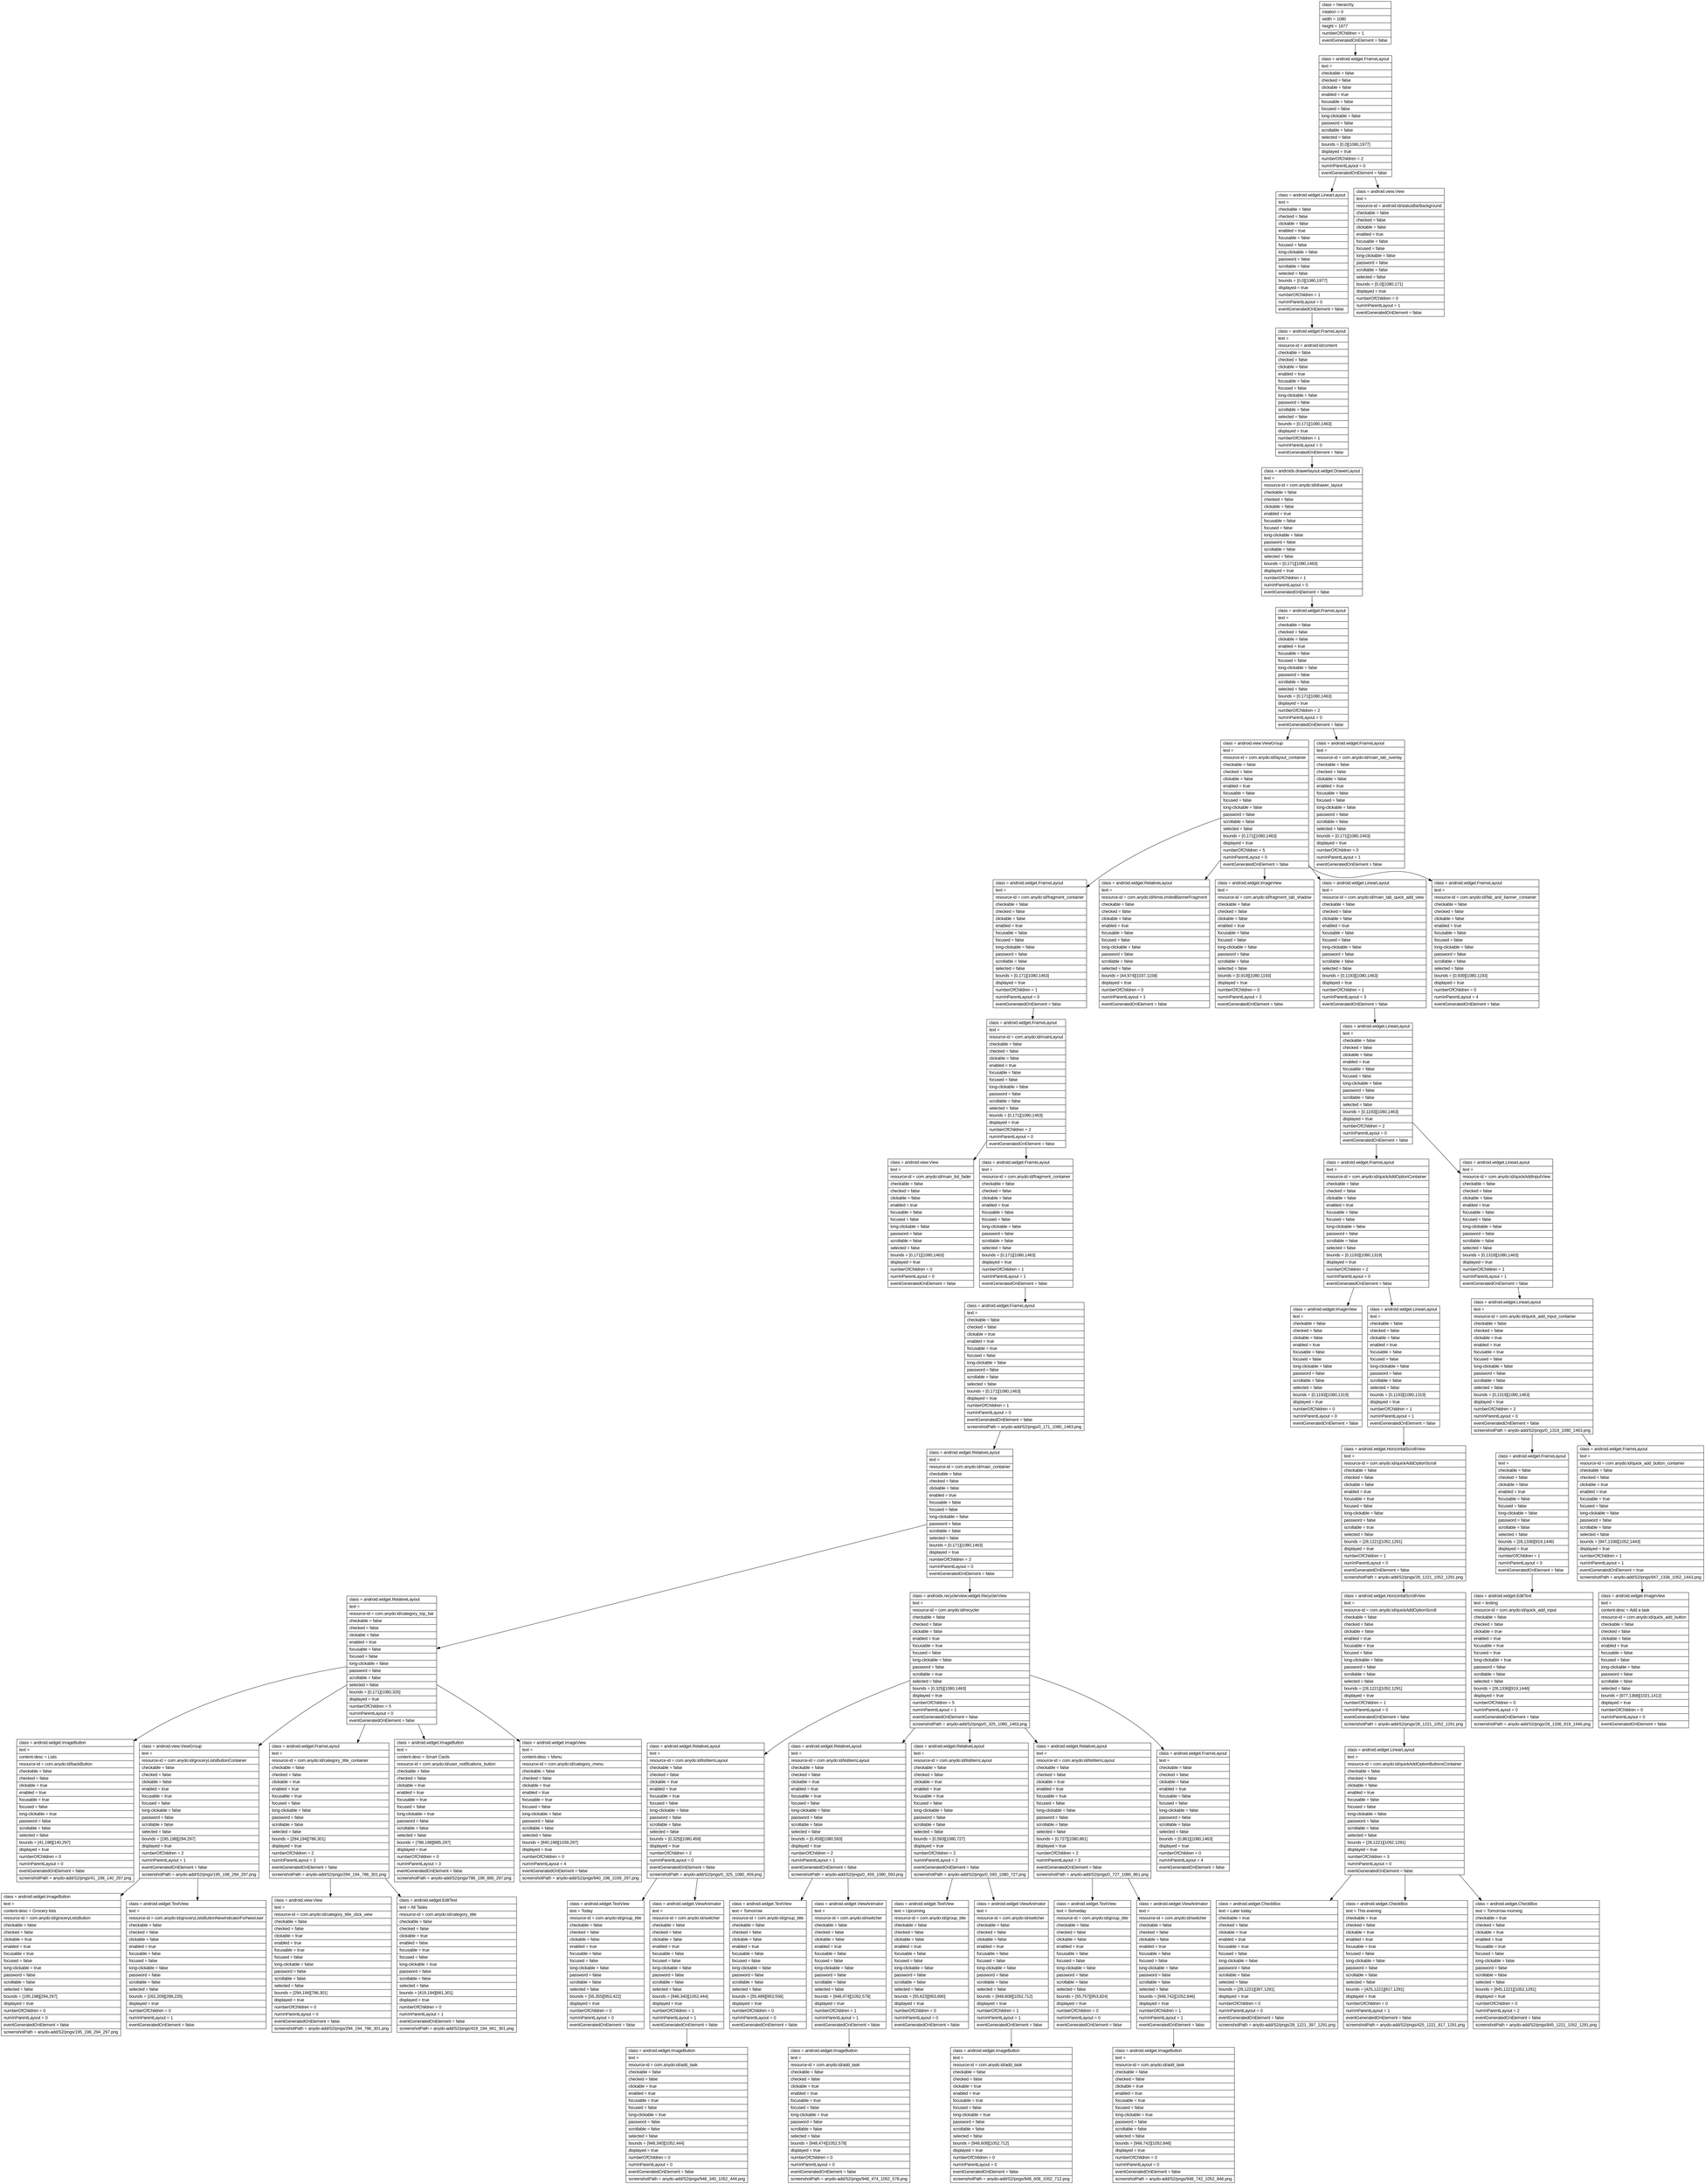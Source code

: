 digraph Layout {

	node [shape=record fontname=Arial];

	0	[label="{class = hierarchy\l|rotation = 0\l|width = 1080\l|height = 1977\l|numberOfChildren = 1\l|eventGeneratedOnElement = false \l}"]
	1	[label="{class = android.widget.FrameLayout\l|text = \l|checkable = false\l|checked = false\l|clickable = false\l|enabled = true\l|focusable = false\l|focused = false\l|long-clickable = false\l|password = false\l|scrollable = false\l|selected = false\l|bounds = [0,0][1080,1977]\l|displayed = true\l|numberOfChildren = 2\l|numInParentLayout = 0\l|eventGeneratedOnElement = false \l}"]
	2	[label="{class = android.widget.LinearLayout\l|text = \l|checkable = false\l|checked = false\l|clickable = false\l|enabled = true\l|focusable = false\l|focused = false\l|long-clickable = false\l|password = false\l|scrollable = false\l|selected = false\l|bounds = [0,0][1080,1977]\l|displayed = true\l|numberOfChildren = 1\l|numInParentLayout = 0\l|eventGeneratedOnElement = false \l}"]
	3	[label="{class = android.view.View\l|text = \l|resource-id = android:id/statusBarBackground\l|checkable = false\l|checked = false\l|clickable = false\l|enabled = true\l|focusable = false\l|focused = false\l|long-clickable = false\l|password = false\l|scrollable = false\l|selected = false\l|bounds = [0,0][1080,171]\l|displayed = true\l|numberOfChildren = 0\l|numInParentLayout = 1\l|eventGeneratedOnElement = false \l}"]
	4	[label="{class = android.widget.FrameLayout\l|text = \l|resource-id = android:id/content\l|checkable = false\l|checked = false\l|clickable = false\l|enabled = true\l|focusable = false\l|focused = false\l|long-clickable = false\l|password = false\l|scrollable = false\l|selected = false\l|bounds = [0,171][1080,1463]\l|displayed = true\l|numberOfChildren = 1\l|numInParentLayout = 0\l|eventGeneratedOnElement = false \l}"]
	5	[label="{class = androidx.drawerlayout.widget.DrawerLayout\l|text = \l|resource-id = com.anydo:id/drawer_layout\l|checkable = false\l|checked = false\l|clickable = false\l|enabled = true\l|focusable = false\l|focused = false\l|long-clickable = false\l|password = false\l|scrollable = false\l|selected = false\l|bounds = [0,171][1080,1463]\l|displayed = true\l|numberOfChildren = 1\l|numInParentLayout = 0\l|eventGeneratedOnElement = false \l}"]
	6	[label="{class = android.widget.FrameLayout\l|text = \l|checkable = false\l|checked = false\l|clickable = false\l|enabled = true\l|focusable = false\l|focused = false\l|long-clickable = false\l|password = false\l|scrollable = false\l|selected = false\l|bounds = [0,171][1080,1463]\l|displayed = true\l|numberOfChildren = 2\l|numInParentLayout = 0\l|eventGeneratedOnElement = false \l}"]
	7	[label="{class = android.view.ViewGroup\l|text = \l|resource-id = com.anydo:id/layout_container\l|checkable = false\l|checked = false\l|clickable = false\l|enabled = true\l|focusable = false\l|focused = false\l|long-clickable = false\l|password = false\l|scrollable = false\l|selected = false\l|bounds = [0,171][1080,1463]\l|displayed = true\l|numberOfChildren = 5\l|numInParentLayout = 0\l|eventGeneratedOnElement = false \l}"]
	8	[label="{class = android.widget.FrameLayout\l|text = \l|resource-id = com.anydo:id/main_tab_overlay\l|checkable = false\l|checked = false\l|clickable = false\l|enabled = true\l|focusable = false\l|focused = false\l|long-clickable = false\l|password = false\l|scrollable = false\l|selected = false\l|bounds = [0,171][1080,1463]\l|displayed = true\l|numberOfChildren = 0\l|numInParentLayout = 1\l|eventGeneratedOnElement = false \l}"]
	9	[label="{class = android.widget.FrameLayout\l|text = \l|resource-id = com.anydo:id/fragment_container\l|checkable = false\l|checked = false\l|clickable = false\l|enabled = true\l|focusable = false\l|focused = false\l|long-clickable = false\l|password = false\l|scrollable = false\l|selected = false\l|bounds = [0,171][1080,1463]\l|displayed = true\l|numberOfChildren = 1\l|numInParentLayout = 0\l|eventGeneratedOnElement = false \l}"]
	10	[label="{class = android.widget.RelativeLayout\l|text = \l|resource-id = com.anydo:id/timeLimitedBannerFragment\l|checkable = false\l|checked = false\l|clickable = false\l|enabled = true\l|focusable = false\l|focused = false\l|long-clickable = false\l|password = false\l|scrollable = false\l|selected = false\l|bounds = [44,974][1037,1158]\l|displayed = true\l|numberOfChildren = 0\l|numInParentLayout = 1\l|eventGeneratedOnElement = false \l}"]
	11	[label="{class = android.widget.ImageView\l|text = \l|resource-id = com.anydo:id/fragment_tab_shadow\l|checkable = false\l|checked = false\l|clickable = false\l|enabled = true\l|focusable = false\l|focused = false\l|long-clickable = false\l|password = false\l|scrollable = false\l|selected = false\l|bounds = [0,918][1080,1193]\l|displayed = true\l|numberOfChildren = 0\l|numInParentLayout = 2\l|eventGeneratedOnElement = false \l}"]
	12	[label="{class = android.widget.LinearLayout\l|text = \l|resource-id = com.anydo:id/main_tab_quick_add_view\l|checkable = false\l|checked = false\l|clickable = false\l|enabled = true\l|focusable = false\l|focused = false\l|long-clickable = false\l|password = false\l|scrollable = false\l|selected = false\l|bounds = [0,1193][1080,1463]\l|displayed = true\l|numberOfChildren = 1\l|numInParentLayout = 3\l|eventGeneratedOnElement = false \l}"]
	13	[label="{class = android.widget.FrameLayout\l|text = \l|resource-id = com.anydo:id/fab_and_banner_container\l|checkable = false\l|checked = false\l|clickable = false\l|enabled = true\l|focusable = false\l|focused = false\l|long-clickable = false\l|password = false\l|scrollable = false\l|selected = false\l|bounds = [0,939][1080,1193]\l|displayed = true\l|numberOfChildren = 0\l|numInParentLayout = 4\l|eventGeneratedOnElement = false \l}"]
	14	[label="{class = android.widget.FrameLayout\l|text = \l|resource-id = com.anydo:id/mainLayout\l|checkable = false\l|checked = false\l|clickable = false\l|enabled = true\l|focusable = false\l|focused = false\l|long-clickable = false\l|password = false\l|scrollable = false\l|selected = false\l|bounds = [0,171][1080,1463]\l|displayed = true\l|numberOfChildren = 2\l|numInParentLayout = 0\l|eventGeneratedOnElement = false \l}"]
	15	[label="{class = android.widget.LinearLayout\l|text = \l|checkable = false\l|checked = false\l|clickable = false\l|enabled = true\l|focusable = false\l|focused = false\l|long-clickable = false\l|password = false\l|scrollable = false\l|selected = false\l|bounds = [0,1193][1080,1463]\l|displayed = true\l|numberOfChildren = 2\l|numInParentLayout = 0\l|eventGeneratedOnElement = false \l}"]
	16	[label="{class = android.view.View\l|text = \l|resource-id = com.anydo:id/main_list_fader\l|checkable = false\l|checked = false\l|clickable = false\l|enabled = true\l|focusable = false\l|focused = false\l|long-clickable = false\l|password = false\l|scrollable = false\l|selected = false\l|bounds = [0,171][1080,1463]\l|displayed = true\l|numberOfChildren = 0\l|numInParentLayout = 0\l|eventGeneratedOnElement = false \l}"]
	17	[label="{class = android.widget.FrameLayout\l|text = \l|resource-id = com.anydo:id/fragment_container\l|checkable = false\l|checked = false\l|clickable = false\l|enabled = true\l|focusable = false\l|focused = false\l|long-clickable = false\l|password = false\l|scrollable = false\l|selected = false\l|bounds = [0,171][1080,1463]\l|displayed = true\l|numberOfChildren = 1\l|numInParentLayout = 1\l|eventGeneratedOnElement = false \l}"]
	18	[label="{class = android.widget.FrameLayout\l|text = \l|resource-id = com.anydo:id/quickAddOptionContainer\l|checkable = false\l|checked = false\l|clickable = false\l|enabled = true\l|focusable = false\l|focused = false\l|long-clickable = false\l|password = false\l|scrollable = false\l|selected = false\l|bounds = [0,1193][1080,1319]\l|displayed = true\l|numberOfChildren = 2\l|numInParentLayout = 0\l|eventGeneratedOnElement = false \l}"]
	19	[label="{class = android.widget.LinearLayout\l|text = \l|resource-id = com.anydo:id/quickAddInputView\l|checkable = false\l|checked = false\l|clickable = false\l|enabled = true\l|focusable = false\l|focused = false\l|long-clickable = false\l|password = false\l|scrollable = false\l|selected = false\l|bounds = [0,1319][1080,1463]\l|displayed = true\l|numberOfChildren = 1\l|numInParentLayout = 1\l|eventGeneratedOnElement = false \l}"]
	20	[label="{class = android.widget.FrameLayout\l|text = \l|checkable = false\l|checked = false\l|clickable = true\l|enabled = true\l|focusable = true\l|focused = false\l|long-clickable = false\l|password = false\l|scrollable = false\l|selected = false\l|bounds = [0,171][1080,1463]\l|displayed = true\l|numberOfChildren = 1\l|numInParentLayout = 0\l|eventGeneratedOnElement = false \l|screenshotPath = anydo-add/S2/pngs/0_171_1080_1463.png\l}"]
	21	[label="{class = android.widget.ImageView\l|text = \l|checkable = false\l|checked = false\l|clickable = false\l|enabled = true\l|focusable = false\l|focused = false\l|long-clickable = false\l|password = false\l|scrollable = false\l|selected = false\l|bounds = [0,1193][1080,1319]\l|displayed = true\l|numberOfChildren = 0\l|numInParentLayout = 0\l|eventGeneratedOnElement = false \l}"]
	22	[label="{class = android.widget.LinearLayout\l|text = \l|checkable = false\l|checked = false\l|clickable = false\l|enabled = true\l|focusable = false\l|focused = false\l|long-clickable = false\l|password = false\l|scrollable = false\l|selected = false\l|bounds = [0,1193][1080,1319]\l|displayed = true\l|numberOfChildren = 1\l|numInParentLayout = 1\l|eventGeneratedOnElement = false \l}"]
	23	[label="{class = android.widget.LinearLayout\l|text = \l|resource-id = com.anydo:id/quick_add_input_container\l|checkable = false\l|checked = false\l|clickable = true\l|enabled = true\l|focusable = true\l|focused = false\l|long-clickable = false\l|password = false\l|scrollable = false\l|selected = false\l|bounds = [0,1319][1080,1463]\l|displayed = true\l|numberOfChildren = 2\l|numInParentLayout = 0\l|eventGeneratedOnElement = false \l|screenshotPath = anydo-add/S2/pngs/0_1319_1080_1463.png\l}"]
	24	[label="{class = android.widget.RelativeLayout\l|text = \l|resource-id = com.anydo:id/main_container\l|checkable = false\l|checked = false\l|clickable = false\l|enabled = true\l|focusable = false\l|focused = false\l|long-clickable = false\l|password = false\l|scrollable = false\l|selected = false\l|bounds = [0,171][1080,1463]\l|displayed = true\l|numberOfChildren = 2\l|numInParentLayout = 0\l|eventGeneratedOnElement = false \l}"]
	25	[label="{class = android.widget.HorizontalScrollView\l|text = \l|resource-id = com.anydo:id/quickAddOptionScroll\l|checkable = false\l|checked = false\l|clickable = false\l|enabled = true\l|focusable = true\l|focused = false\l|long-clickable = false\l|password = false\l|scrollable = true\l|selected = false\l|bounds = [28,1221][1052,1291]\l|displayed = true\l|numberOfChildren = 1\l|numInParentLayout = 0\l|eventGeneratedOnElement = false \l|screenshotPath = anydo-add/S2/pngs/28_1221_1052_1291.png\l}"]
	26	[label="{class = android.widget.FrameLayout\l|text = \l|checkable = false\l|checked = false\l|clickable = false\l|enabled = true\l|focusable = false\l|focused = false\l|long-clickable = false\l|password = false\l|scrollable = false\l|selected = false\l|bounds = [28,1336][919,1446]\l|displayed = true\l|numberOfChildren = 1\l|numInParentLayout = 0\l|eventGeneratedOnElement = false \l}"]
	27	[label="{class = android.widget.FrameLayout\l|text = \l|resource-id = com.anydo:id/quick_add_button_container\l|checkable = false\l|checked = false\l|clickable = true\l|enabled = true\l|focusable = true\l|focused = false\l|long-clickable = false\l|password = false\l|scrollable = false\l|selected = false\l|bounds = [947,1338][1052,1443]\l|displayed = true\l|numberOfChildren = 1\l|numInParentLayout = 1\l|eventGeneratedOnElement = true \l|screenshotPath = anydo-add/S2/pngs/947_1338_1052_1443.png\l}"]
	28	[label="{class = android.widget.RelativeLayout\l|text = \l|resource-id = com.anydo:id/category_top_bar\l|checkable = false\l|checked = false\l|clickable = false\l|enabled = true\l|focusable = false\l|focused = false\l|long-clickable = false\l|password = false\l|scrollable = false\l|selected = false\l|bounds = [0,171][1080,325]\l|displayed = true\l|numberOfChildren = 5\l|numInParentLayout = 0\l|eventGeneratedOnElement = false \l}"]
	29	[label="{class = androidx.recyclerview.widget.RecyclerView\l|text = \l|resource-id = com.anydo:id/recycler\l|checkable = false\l|checked = false\l|clickable = false\l|enabled = true\l|focusable = true\l|focused = false\l|long-clickable = false\l|password = false\l|scrollable = true\l|selected = false\l|bounds = [0,325][1080,1463]\l|displayed = true\l|numberOfChildren = 5\l|numInParentLayout = 1\l|eventGeneratedOnElement = false \l|screenshotPath = anydo-add/S2/pngs/0_325_1080_1463.png\l}"]
	30	[label="{class = android.widget.HorizontalScrollView\l|text = \l|resource-id = com.anydo:id/quickAddOptionScroll\l|checkable = false\l|checked = false\l|clickable = false\l|enabled = true\l|focusable = true\l|focused = false\l|long-clickable = false\l|password = false\l|scrollable = false\l|selected = false\l|bounds = [28,1221][1052,1291]\l|displayed = true\l|numberOfChildren = 1\l|numInParentLayout = 0\l|eventGeneratedOnElement = false \l|screenshotPath = anydo-add/S2/pngs/28_1221_1052_1291.png\l}"]
	31	[label="{class = android.widget.EditText\l|text = testing\l|resource-id = com.anydo:id/quick_add_input\l|checkable = false\l|checked = false\l|clickable = true\l|enabled = true\l|focusable = true\l|focused = true\l|long-clickable = true\l|password = false\l|scrollable = false\l|selected = false\l|bounds = [28,1336][919,1446]\l|displayed = true\l|numberOfChildren = 0\l|numInParentLayout = 0\l|eventGeneratedOnElement = false \l|screenshotPath = anydo-add/S2/pngs/28_1336_919_1446.png\l}"]
	32	[label="{class = android.widget.ImageView\l|text = \l|content-desc = Add a task\l|resource-id = com.anydo:id/quick_add_button\l|checkable = false\l|checked = false\l|clickable = false\l|enabled = true\l|focusable = false\l|focused = false\l|long-clickable = false\l|password = false\l|scrollable = false\l|selected = false\l|bounds = [977,1368][1021,1412]\l|displayed = true\l|numberOfChildren = 0\l|numInParentLayout = 0\l|eventGeneratedOnElement = false \l}"]
	33	[label="{class = android.widget.ImageButton\l|text = \l|content-desc = Lists\l|resource-id = com.anydo:id/backButton\l|checkable = false\l|checked = false\l|clickable = true\l|enabled = true\l|focusable = true\l|focused = false\l|long-clickable = true\l|password = false\l|scrollable = false\l|selected = false\l|bounds = [41,198][140,297]\l|displayed = true\l|numberOfChildren = 0\l|numInParentLayout = 0\l|eventGeneratedOnElement = false \l|screenshotPath = anydo-add/S2/pngs/41_198_140_297.png\l}"]
	34	[label="{class = android.view.ViewGroup\l|text = \l|resource-id = com.anydo:id/groceryListsButtonContainer\l|checkable = false\l|checked = false\l|clickable = false\l|enabled = true\l|focusable = true\l|focused = false\l|long-clickable = false\l|password = false\l|scrollable = false\l|selected = false\l|bounds = [195,198][294,297]\l|displayed = true\l|numberOfChildren = 2\l|numInParentLayout = 1\l|eventGeneratedOnElement = false \l|screenshotPath = anydo-add/S2/pngs/195_198_294_297.png\l}"]
	35	[label="{class = android.widget.FrameLayout\l|text = \l|resource-id = com.anydo:id/category_title_container\l|checkable = false\l|checked = false\l|clickable = true\l|enabled = true\l|focusable = true\l|focused = false\l|long-clickable = false\l|password = false\l|scrollable = false\l|selected = false\l|bounds = [294,194][786,301]\l|displayed = true\l|numberOfChildren = 2\l|numInParentLayout = 2\l|eventGeneratedOnElement = false \l|screenshotPath = anydo-add/S2/pngs/294_194_786_301.png\l}"]
	36	[label="{class = android.widget.ImageButton\l|text = \l|content-desc = Smart Cards\l|resource-id = com.anydo:id/user_notifications_button\l|checkable = false\l|checked = false\l|clickable = true\l|enabled = true\l|focusable = true\l|focused = false\l|long-clickable = true\l|password = false\l|scrollable = false\l|selected = false\l|bounds = [786,198][885,297]\l|displayed = true\l|numberOfChildren = 0\l|numInParentLayout = 3\l|eventGeneratedOnElement = false \l|screenshotPath = anydo-add/S2/pngs/786_198_885_297.png\l}"]
	37	[label="{class = android.widget.ImageView\l|text = \l|content-desc = Menu\l|resource-id = com.anydo:id/category_menu\l|checkable = false\l|checked = false\l|clickable = true\l|enabled = true\l|focusable = true\l|focused = false\l|long-clickable = false\l|password = false\l|scrollable = false\l|selected = false\l|bounds = [940,198][1039,297]\l|displayed = true\l|numberOfChildren = 0\l|numInParentLayout = 4\l|eventGeneratedOnElement = false \l|screenshotPath = anydo-add/S2/pngs/940_198_1039_297.png\l}"]
	38	[label="{class = android.widget.RelativeLayout\l|text = \l|resource-id = com.anydo:id/listItemLayout\l|checkable = false\l|checked = false\l|clickable = true\l|enabled = true\l|focusable = true\l|focused = false\l|long-clickable = false\l|password = false\l|scrollable = false\l|selected = false\l|bounds = [0,325][1080,459]\l|displayed = true\l|numberOfChildren = 2\l|numInParentLayout = 0\l|eventGeneratedOnElement = false \l|screenshotPath = anydo-add/S2/pngs/0_325_1080_459.png\l}"]
	39	[label="{class = android.widget.RelativeLayout\l|text = \l|resource-id = com.anydo:id/listItemLayout\l|checkable = false\l|checked = false\l|clickable = true\l|enabled = true\l|focusable = true\l|focused = false\l|long-clickable = false\l|password = false\l|scrollable = false\l|selected = false\l|bounds = [0,459][1080,593]\l|displayed = true\l|numberOfChildren = 2\l|numInParentLayout = 1\l|eventGeneratedOnElement = false \l|screenshotPath = anydo-add/S2/pngs/0_459_1080_593.png\l}"]
	40	[label="{class = android.widget.RelativeLayout\l|text = \l|resource-id = com.anydo:id/listItemLayout\l|checkable = false\l|checked = false\l|clickable = true\l|enabled = true\l|focusable = true\l|focused = false\l|long-clickable = false\l|password = false\l|scrollable = false\l|selected = false\l|bounds = [0,593][1080,727]\l|displayed = true\l|numberOfChildren = 2\l|numInParentLayout = 2\l|eventGeneratedOnElement = false \l|screenshotPath = anydo-add/S2/pngs/0_593_1080_727.png\l}"]
	41	[label="{class = android.widget.RelativeLayout\l|text = \l|resource-id = com.anydo:id/listItemLayout\l|checkable = false\l|checked = false\l|clickable = true\l|enabled = true\l|focusable = true\l|focused = false\l|long-clickable = false\l|password = false\l|scrollable = false\l|selected = false\l|bounds = [0,727][1080,861]\l|displayed = true\l|numberOfChildren = 2\l|numInParentLayout = 3\l|eventGeneratedOnElement = false \l|screenshotPath = anydo-add/S2/pngs/0_727_1080_861.png\l}"]
	42	[label="{class = android.widget.FrameLayout\l|text = \l|checkable = false\l|checked = false\l|clickable = false\l|enabled = true\l|focusable = false\l|focused = false\l|long-clickable = false\l|password = false\l|scrollable = false\l|selected = false\l|bounds = [0,861][1080,1463]\l|displayed = true\l|numberOfChildren = 0\l|numInParentLayout = 4\l|eventGeneratedOnElement = false \l}"]
	43	[label="{class = android.widget.LinearLayout\l|text = \l|resource-id = com.anydo:id/quickAddOptionButtonsContainer\l|checkable = false\l|checked = false\l|clickable = false\l|enabled = true\l|focusable = false\l|focused = false\l|long-clickable = false\l|password = false\l|scrollable = false\l|selected = false\l|bounds = [28,1221][1052,1291]\l|displayed = true\l|numberOfChildren = 3\l|numInParentLayout = 0\l|eventGeneratedOnElement = false \l}"]
	44	[label="{class = android.widget.ImageButton\l|text = \l|content-desc = Grocery lists\l|resource-id = com.anydo:id/groceryListsButton\l|checkable = false\l|checked = false\l|clickable = true\l|enabled = true\l|focusable = true\l|focused = false\l|long-clickable = true\l|password = false\l|scrollable = false\l|selected = false\l|bounds = [195,198][294,297]\l|displayed = true\l|numberOfChildren = 0\l|numInParentLayout = 0\l|eventGeneratedOnElement = false \l|screenshotPath = anydo-add/S2/pngs/195_198_294_297.png\l}"]
	45	[label="{class = android.widget.TextView\l|text = \l|resource-id = com.anydo:id/groceryListsButtonNewIndicatorForNewUser\l|checkable = false\l|checked = false\l|clickable = false\l|enabled = true\l|focusable = false\l|focused = false\l|long-clickable = false\l|password = false\l|scrollable = false\l|selected = false\l|bounds = [262,209][288,235]\l|displayed = true\l|numberOfChildren = 0\l|numInParentLayout = 1\l|eventGeneratedOnElement = false \l}"]
	46	[label="{class = android.view.View\l|text = \l|resource-id = com.anydo:id/category_title_click_view\l|checkable = false\l|checked = false\l|clickable = true\l|enabled = true\l|focusable = true\l|focused = false\l|long-clickable = false\l|password = false\l|scrollable = false\l|selected = false\l|bounds = [294,194][786,301]\l|displayed = true\l|numberOfChildren = 0\l|numInParentLayout = 0\l|eventGeneratedOnElement = false \l|screenshotPath = anydo-add/S2/pngs/294_194_786_301.png\l}"]
	47	[label="{class = android.widget.EditText\l|text = All Tasks\l|resource-id = com.anydo:id/category_title\l|checkable = false\l|checked = false\l|clickable = true\l|enabled = false\l|focusable = true\l|focused = false\l|long-clickable = true\l|password = false\l|scrollable = false\l|selected = false\l|bounds = [419,194][661,301]\l|displayed = true\l|numberOfChildren = 0\l|numInParentLayout = 1\l|eventGeneratedOnElement = false \l|screenshotPath = anydo-add/S2/pngs/419_194_661_301.png\l}"]
	48	[label="{class = android.widget.TextView\l|text = Today\l|resource-id = com.anydo:id/group_title\l|checkable = false\l|checked = false\l|clickable = false\l|enabled = true\l|focusable = false\l|focused = false\l|long-clickable = false\l|password = false\l|scrollable = false\l|selected = false\l|bounds = [55,355][953,422]\l|displayed = true\l|numberOfChildren = 0\l|numInParentLayout = 0\l|eventGeneratedOnElement = false \l}"]
	49	[label="{class = android.widget.ViewAnimator\l|text = \l|resource-id = com.anydo:id/switcher\l|checkable = false\l|checked = false\l|clickable = false\l|enabled = true\l|focusable = false\l|focused = false\l|long-clickable = false\l|password = false\l|scrollable = false\l|selected = false\l|bounds = [948,340][1052,444]\l|displayed = true\l|numberOfChildren = 1\l|numInParentLayout = 1\l|eventGeneratedOnElement = false \l}"]
	50	[label="{class = android.widget.TextView\l|text = Tomorrow\l|resource-id = com.anydo:id/group_title\l|checkable = false\l|checked = false\l|clickable = false\l|enabled = true\l|focusable = false\l|focused = false\l|long-clickable = false\l|password = false\l|scrollable = false\l|selected = false\l|bounds = [55,489][953,556]\l|displayed = true\l|numberOfChildren = 0\l|numInParentLayout = 0\l|eventGeneratedOnElement = false \l}"]
	51	[label="{class = android.widget.ViewAnimator\l|text = \l|resource-id = com.anydo:id/switcher\l|checkable = false\l|checked = false\l|clickable = false\l|enabled = true\l|focusable = false\l|focused = false\l|long-clickable = false\l|password = false\l|scrollable = false\l|selected = false\l|bounds = [948,474][1052,578]\l|displayed = true\l|numberOfChildren = 1\l|numInParentLayout = 1\l|eventGeneratedOnElement = false \l}"]
	52	[label="{class = android.widget.TextView\l|text = Upcoming\l|resource-id = com.anydo:id/group_title\l|checkable = false\l|checked = false\l|clickable = false\l|enabled = true\l|focusable = false\l|focused = false\l|long-clickable = false\l|password = false\l|scrollable = false\l|selected = false\l|bounds = [55,623][953,690]\l|displayed = true\l|numberOfChildren = 0\l|numInParentLayout = 0\l|eventGeneratedOnElement = false \l}"]
	53	[label="{class = android.widget.ViewAnimator\l|text = \l|resource-id = com.anydo:id/switcher\l|checkable = false\l|checked = false\l|clickable = false\l|enabled = true\l|focusable = false\l|focused = false\l|long-clickable = false\l|password = false\l|scrollable = false\l|selected = false\l|bounds = [948,608][1052,712]\l|displayed = true\l|numberOfChildren = 1\l|numInParentLayout = 1\l|eventGeneratedOnElement = false \l}"]
	54	[label="{class = android.widget.TextView\l|text = Someday\l|resource-id = com.anydo:id/group_title\l|checkable = false\l|checked = false\l|clickable = false\l|enabled = true\l|focusable = false\l|focused = false\l|long-clickable = false\l|password = false\l|scrollable = false\l|selected = false\l|bounds = [55,757][953,824]\l|displayed = true\l|numberOfChildren = 0\l|numInParentLayout = 0\l|eventGeneratedOnElement = false \l}"]
	55	[label="{class = android.widget.ViewAnimator\l|text = \l|resource-id = com.anydo:id/switcher\l|checkable = false\l|checked = false\l|clickable = false\l|enabled = true\l|focusable = false\l|focused = false\l|long-clickable = false\l|password = false\l|scrollable = false\l|selected = false\l|bounds = [948,742][1052,846]\l|displayed = true\l|numberOfChildren = 1\l|numInParentLayout = 1\l|eventGeneratedOnElement = false \l}"]
	56	[label="{class = android.widget.CheckBox\l|text = Later today\l|checkable = true\l|checked = false\l|clickable = true\l|enabled = true\l|focusable = true\l|focused = false\l|long-clickable = false\l|password = false\l|scrollable = false\l|selected = false\l|bounds = [28,1221][397,1291]\l|displayed = true\l|numberOfChildren = 0\l|numInParentLayout = 0\l|eventGeneratedOnElement = false \l|screenshotPath = anydo-add/S2/pngs/28_1221_397_1291.png\l}"]
	57	[label="{class = android.widget.CheckBox\l|text = This evening\l|checkable = true\l|checked = false\l|clickable = true\l|enabled = true\l|focusable = true\l|focused = false\l|long-clickable = false\l|password = false\l|scrollable = false\l|selected = false\l|bounds = [425,1221][817,1291]\l|displayed = true\l|numberOfChildren = 0\l|numInParentLayout = 1\l|eventGeneratedOnElement = false \l|screenshotPath = anydo-add/S2/pngs/425_1221_817_1291.png\l}"]
	58	[label="{class = android.widget.CheckBox\l|text = Tomorrow morning\l|checkable = true\l|checked = false\l|clickable = true\l|enabled = true\l|focusable = true\l|focused = false\l|long-clickable = false\l|password = false\l|scrollable = false\l|selected = false\l|bounds = [845,1221][1052,1291]\l|displayed = true\l|numberOfChildren = 0\l|numInParentLayout = 2\l|eventGeneratedOnElement = false \l|screenshotPath = anydo-add/S2/pngs/845_1221_1052_1291.png\l}"]
	59	[label="{class = android.widget.ImageButton\l|text = \l|resource-id = com.anydo:id/add_task\l|checkable = false\l|checked = false\l|clickable = true\l|enabled = true\l|focusable = true\l|focused = false\l|long-clickable = true\l|password = false\l|scrollable = false\l|selected = false\l|bounds = [948,340][1052,444]\l|displayed = true\l|numberOfChildren = 0\l|numInParentLayout = 0\l|eventGeneratedOnElement = false \l|screenshotPath = anydo-add/S2/pngs/948_340_1052_444.png\l}"]
	60	[label="{class = android.widget.ImageButton\l|text = \l|resource-id = com.anydo:id/add_task\l|checkable = false\l|checked = false\l|clickable = true\l|enabled = true\l|focusable = true\l|focused = false\l|long-clickable = true\l|password = false\l|scrollable = false\l|selected = false\l|bounds = [948,474][1052,578]\l|displayed = true\l|numberOfChildren = 0\l|numInParentLayout = 0\l|eventGeneratedOnElement = false \l|screenshotPath = anydo-add/S2/pngs/948_474_1052_578.png\l}"]
	61	[label="{class = android.widget.ImageButton\l|text = \l|resource-id = com.anydo:id/add_task\l|checkable = false\l|checked = false\l|clickable = true\l|enabled = true\l|focusable = true\l|focused = false\l|long-clickable = true\l|password = false\l|scrollable = false\l|selected = false\l|bounds = [948,608][1052,712]\l|displayed = true\l|numberOfChildren = 0\l|numInParentLayout = 0\l|eventGeneratedOnElement = false \l|screenshotPath = anydo-add/S2/pngs/948_608_1052_712.png\l}"]
	62	[label="{class = android.widget.ImageButton\l|text = \l|resource-id = com.anydo:id/add_task\l|checkable = false\l|checked = false\l|clickable = true\l|enabled = true\l|focusable = true\l|focused = false\l|long-clickable = true\l|password = false\l|scrollable = false\l|selected = false\l|bounds = [948,742][1052,846]\l|displayed = true\l|numberOfChildren = 0\l|numInParentLayout = 0\l|eventGeneratedOnElement = false \l|screenshotPath = anydo-add/S2/pngs/948_742_1052_846.png\l}"]


	0 -> 1
	1 -> 2
	1 -> 3
	2 -> 4
	4 -> 5
	5 -> 6
	6 -> 7
	6 -> 8
	7 -> 9
	7 -> 10
	7 -> 11
	7 -> 12
	7 -> 13
	9 -> 14
	12 -> 15
	14 -> 16
	14 -> 17
	15 -> 18
	15 -> 19
	17 -> 20
	18 -> 21
	18 -> 22
	19 -> 23
	20 -> 24
	22 -> 25
	23 -> 26
	23 -> 27
	24 -> 28
	24 -> 29
	25 -> 30
	26 -> 31
	27 -> 32
	28 -> 33
	28 -> 34
	28 -> 35
	28 -> 36
	28 -> 37
	29 -> 38
	29 -> 39
	29 -> 40
	29 -> 41
	29 -> 42
	30 -> 43
	34 -> 44
	34 -> 45
	35 -> 46
	35 -> 47
	38 -> 48
	38 -> 49
	39 -> 50
	39 -> 51
	40 -> 52
	40 -> 53
	41 -> 54
	41 -> 55
	43 -> 56
	43 -> 57
	43 -> 58
	49 -> 59
	51 -> 60
	53 -> 61
	55 -> 62


}